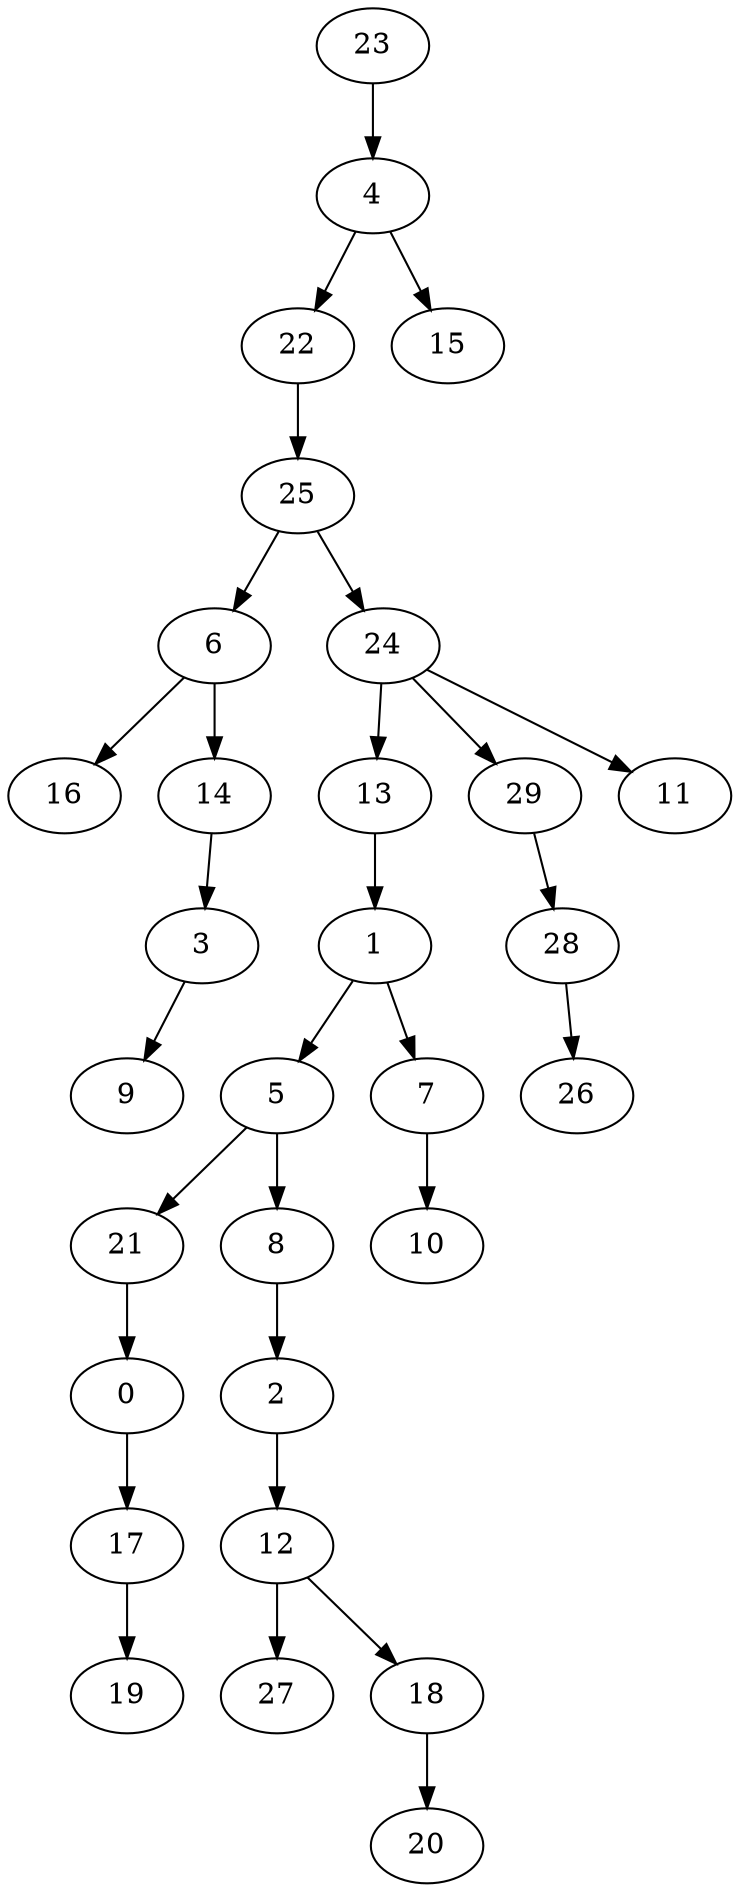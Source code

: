 digraph my_graph {
23 [label=23]
4 [label=4]
22 [label=22]
25 [label=25]
6 [label=6]
16 [label=16]
24 [label=24]
13 [label=13]
1 [label=1]
5 [label=5]
7 [label=7]
21 [label=21]
0 [label=0]
8 [label=8]
2 [label=2]
12 [label=12]
14 [label=14]
3 [label=3]
9 [label=9]
29 [label=29]
28 [label=28]
15 [label=15]
27 [label=27]
17 [label=17]
18 [label=18]
20 [label=20]
19 [label=19]
10 [label=10]
11 [label=11]
26 [label=26]
23->4
4->22
22->25
25->6
6->16
25->24
24->13
13->1
1->5
1->7
5->21
21->0
5->8
8->2
2->12
6->14
14->3
3->9
24->29
29->28
4->15
12->27
0->17
12->18
18->20
17->19
7->10
24->11
28->26
}